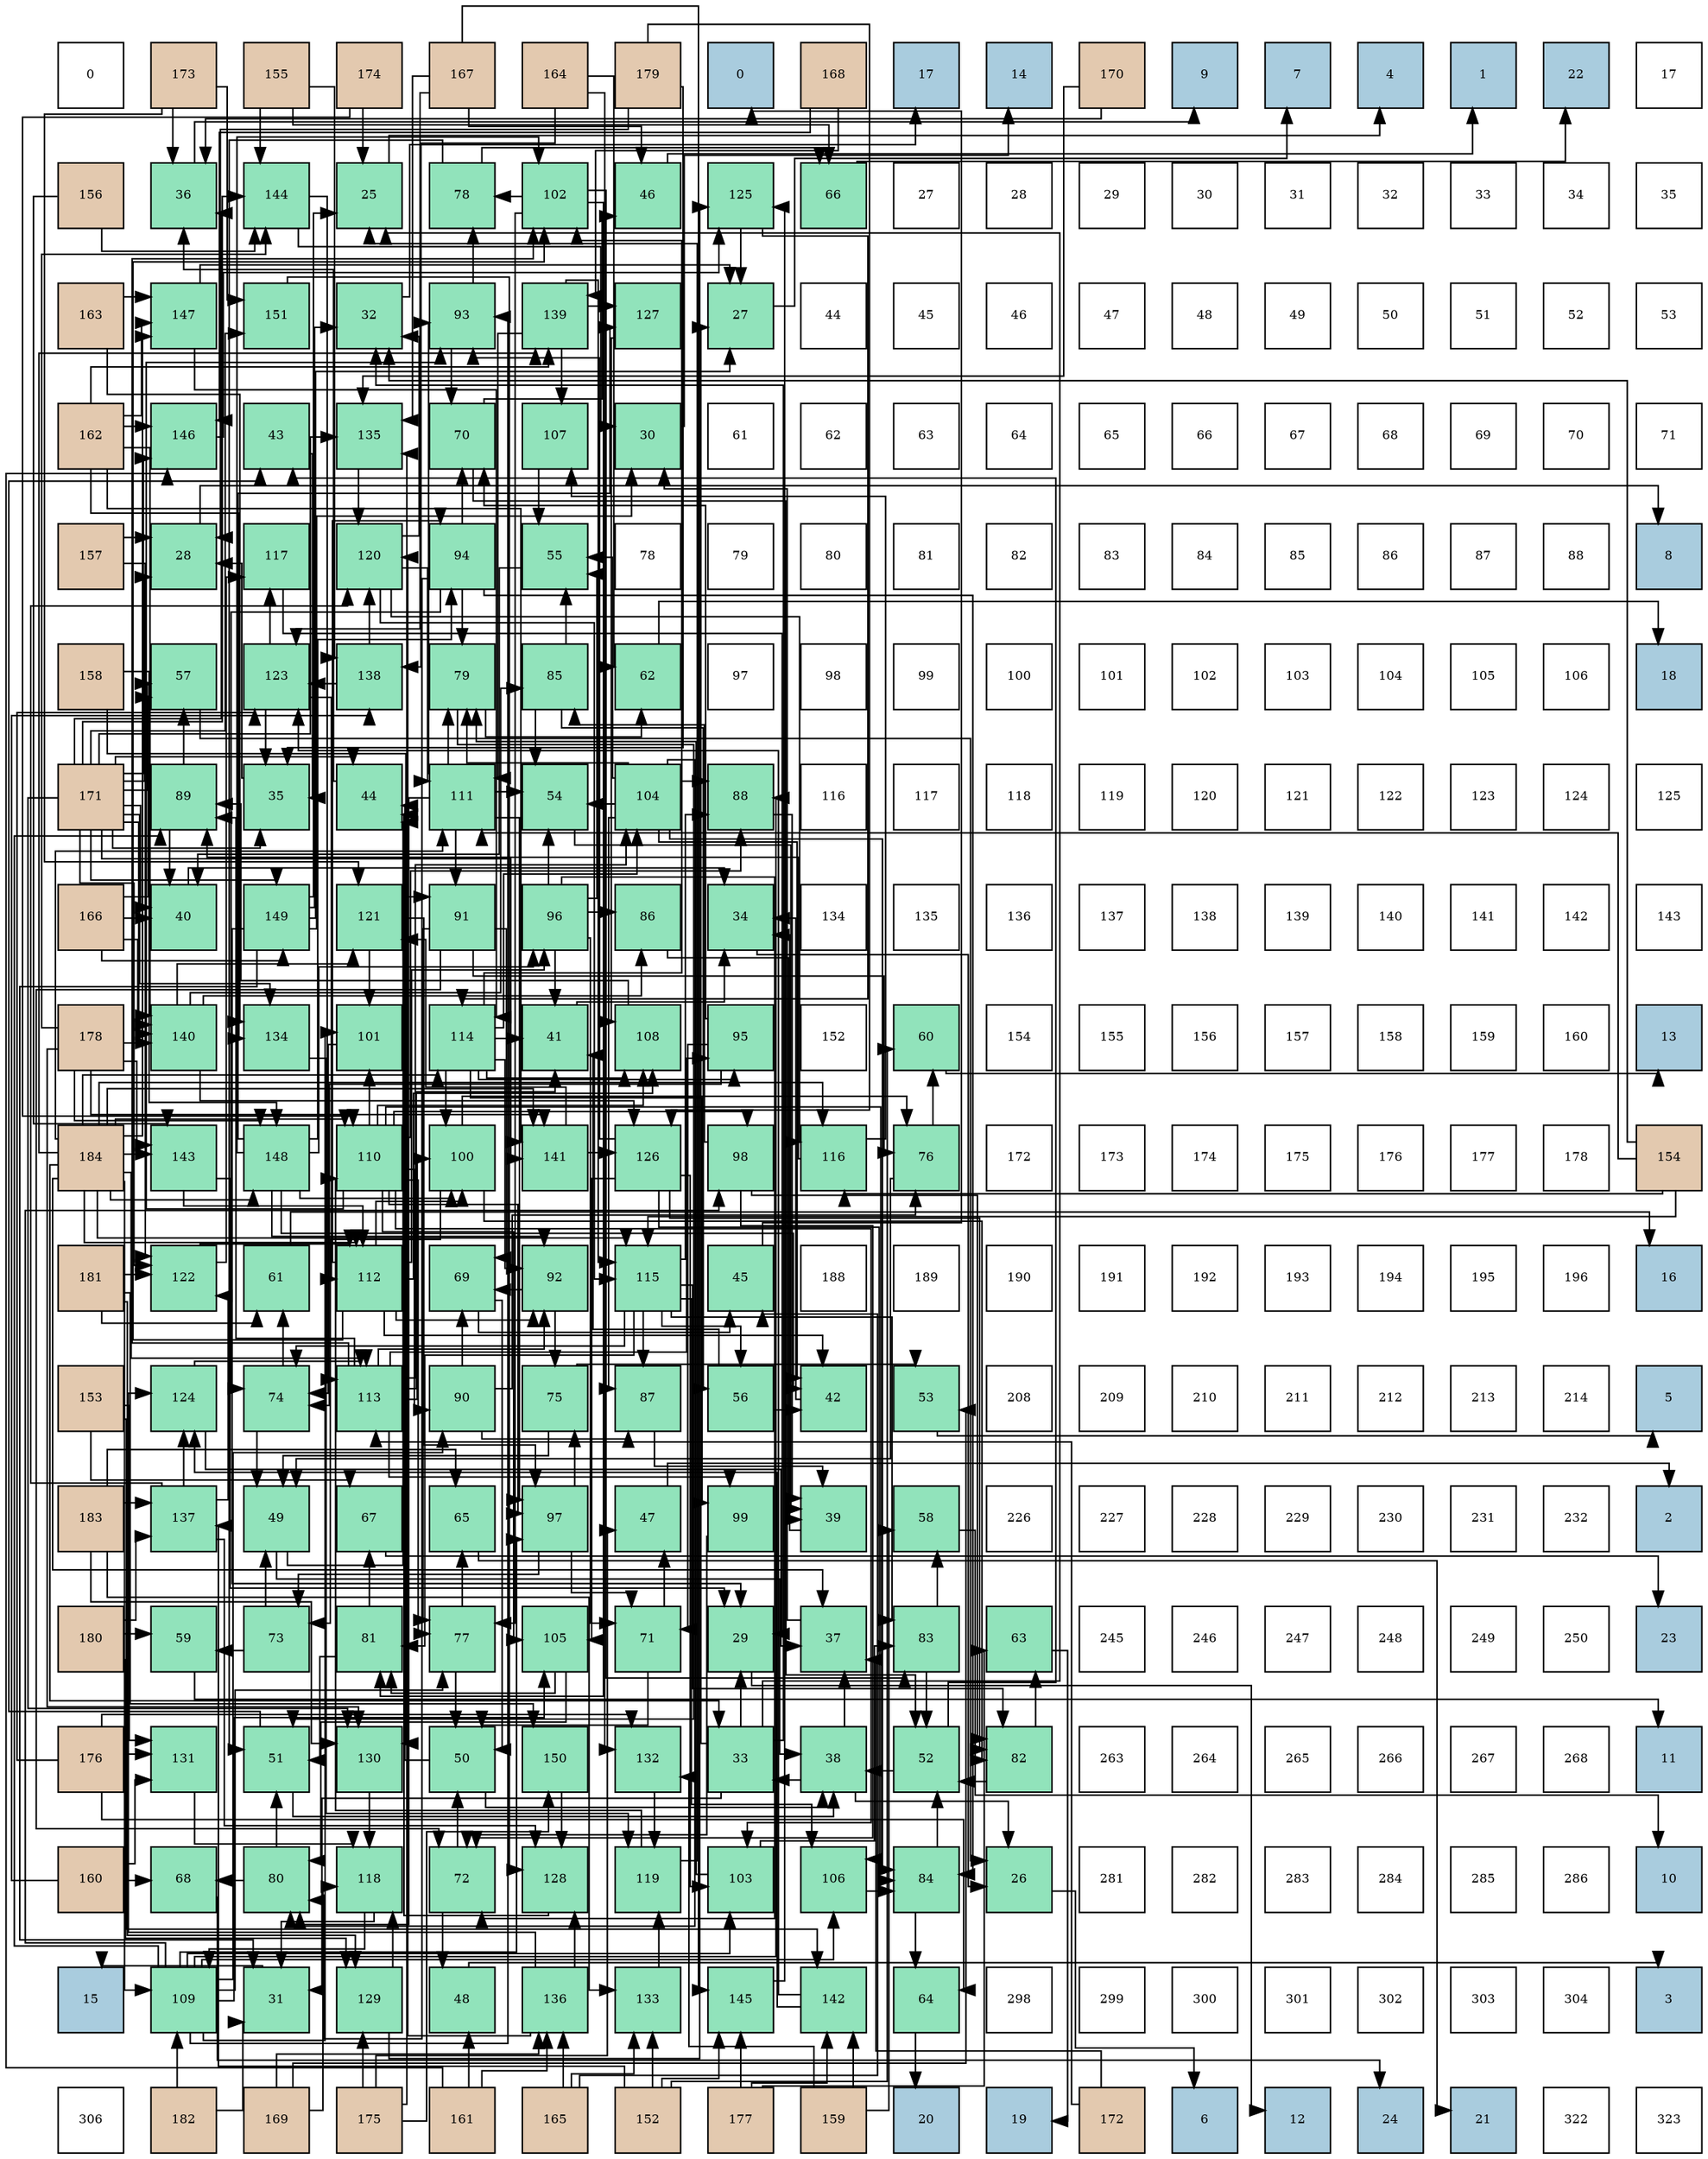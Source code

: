 digraph layout{
 rankdir=TB;
 splines=ortho;
 node [style=filled shape=square fixedsize=true width=0.6];
0[label="0", fontsize=8, fillcolor="#ffffff"];
1[label="173", fontsize=8, fillcolor="#e3c9af"];
2[label="155", fontsize=8, fillcolor="#e3c9af"];
3[label="174", fontsize=8, fillcolor="#e3c9af"];
4[label="167", fontsize=8, fillcolor="#e3c9af"];
5[label="164", fontsize=8, fillcolor="#e3c9af"];
6[label="179", fontsize=8, fillcolor="#e3c9af"];
7[label="0", fontsize=8, fillcolor="#a9ccde"];
8[label="168", fontsize=8, fillcolor="#e3c9af"];
9[label="17", fontsize=8, fillcolor="#a9ccde"];
10[label="14", fontsize=8, fillcolor="#a9ccde"];
11[label="170", fontsize=8, fillcolor="#e3c9af"];
12[label="9", fontsize=8, fillcolor="#a9ccde"];
13[label="7", fontsize=8, fillcolor="#a9ccde"];
14[label="4", fontsize=8, fillcolor="#a9ccde"];
15[label="1", fontsize=8, fillcolor="#a9ccde"];
16[label="22", fontsize=8, fillcolor="#a9ccde"];
17[label="17", fontsize=8, fillcolor="#ffffff"];
18[label="156", fontsize=8, fillcolor="#e3c9af"];
19[label="36", fontsize=8, fillcolor="#91e3bb"];
20[label="144", fontsize=8, fillcolor="#91e3bb"];
21[label="25", fontsize=8, fillcolor="#91e3bb"];
22[label="78", fontsize=8, fillcolor="#91e3bb"];
23[label="102", fontsize=8, fillcolor="#91e3bb"];
24[label="46", fontsize=8, fillcolor="#91e3bb"];
25[label="125", fontsize=8, fillcolor="#91e3bb"];
26[label="66", fontsize=8, fillcolor="#91e3bb"];
27[label="27", fontsize=8, fillcolor="#ffffff"];
28[label="28", fontsize=8, fillcolor="#ffffff"];
29[label="29", fontsize=8, fillcolor="#ffffff"];
30[label="30", fontsize=8, fillcolor="#ffffff"];
31[label="31", fontsize=8, fillcolor="#ffffff"];
32[label="32", fontsize=8, fillcolor="#ffffff"];
33[label="33", fontsize=8, fillcolor="#ffffff"];
34[label="34", fontsize=8, fillcolor="#ffffff"];
35[label="35", fontsize=8, fillcolor="#ffffff"];
36[label="163", fontsize=8, fillcolor="#e3c9af"];
37[label="147", fontsize=8, fillcolor="#91e3bb"];
38[label="151", fontsize=8, fillcolor="#91e3bb"];
39[label="32", fontsize=8, fillcolor="#91e3bb"];
40[label="93", fontsize=8, fillcolor="#91e3bb"];
41[label="139", fontsize=8, fillcolor="#91e3bb"];
42[label="127", fontsize=8, fillcolor="#91e3bb"];
43[label="27", fontsize=8, fillcolor="#91e3bb"];
44[label="44", fontsize=8, fillcolor="#ffffff"];
45[label="45", fontsize=8, fillcolor="#ffffff"];
46[label="46", fontsize=8, fillcolor="#ffffff"];
47[label="47", fontsize=8, fillcolor="#ffffff"];
48[label="48", fontsize=8, fillcolor="#ffffff"];
49[label="49", fontsize=8, fillcolor="#ffffff"];
50[label="50", fontsize=8, fillcolor="#ffffff"];
51[label="51", fontsize=8, fillcolor="#ffffff"];
52[label="52", fontsize=8, fillcolor="#ffffff"];
53[label="53", fontsize=8, fillcolor="#ffffff"];
54[label="162", fontsize=8, fillcolor="#e3c9af"];
55[label="146", fontsize=8, fillcolor="#91e3bb"];
56[label="43", fontsize=8, fillcolor="#91e3bb"];
57[label="135", fontsize=8, fillcolor="#91e3bb"];
58[label="70", fontsize=8, fillcolor="#91e3bb"];
59[label="107", fontsize=8, fillcolor="#91e3bb"];
60[label="30", fontsize=8, fillcolor="#91e3bb"];
61[label="61", fontsize=8, fillcolor="#ffffff"];
62[label="62", fontsize=8, fillcolor="#ffffff"];
63[label="63", fontsize=8, fillcolor="#ffffff"];
64[label="64", fontsize=8, fillcolor="#ffffff"];
65[label="65", fontsize=8, fillcolor="#ffffff"];
66[label="66", fontsize=8, fillcolor="#ffffff"];
67[label="67", fontsize=8, fillcolor="#ffffff"];
68[label="68", fontsize=8, fillcolor="#ffffff"];
69[label="69", fontsize=8, fillcolor="#ffffff"];
70[label="70", fontsize=8, fillcolor="#ffffff"];
71[label="71", fontsize=8, fillcolor="#ffffff"];
72[label="157", fontsize=8, fillcolor="#e3c9af"];
73[label="28", fontsize=8, fillcolor="#91e3bb"];
74[label="117", fontsize=8, fillcolor="#91e3bb"];
75[label="120", fontsize=8, fillcolor="#91e3bb"];
76[label="94", fontsize=8, fillcolor="#91e3bb"];
77[label="55", fontsize=8, fillcolor="#91e3bb"];
78[label="78", fontsize=8, fillcolor="#ffffff"];
79[label="79", fontsize=8, fillcolor="#ffffff"];
80[label="80", fontsize=8, fillcolor="#ffffff"];
81[label="81", fontsize=8, fillcolor="#ffffff"];
82[label="82", fontsize=8, fillcolor="#ffffff"];
83[label="83", fontsize=8, fillcolor="#ffffff"];
84[label="84", fontsize=8, fillcolor="#ffffff"];
85[label="85", fontsize=8, fillcolor="#ffffff"];
86[label="86", fontsize=8, fillcolor="#ffffff"];
87[label="87", fontsize=8, fillcolor="#ffffff"];
88[label="88", fontsize=8, fillcolor="#ffffff"];
89[label="8", fontsize=8, fillcolor="#a9ccde"];
90[label="158", fontsize=8, fillcolor="#e3c9af"];
91[label="57", fontsize=8, fillcolor="#91e3bb"];
92[label="123", fontsize=8, fillcolor="#91e3bb"];
93[label="138", fontsize=8, fillcolor="#91e3bb"];
94[label="79", fontsize=8, fillcolor="#91e3bb"];
95[label="85", fontsize=8, fillcolor="#91e3bb"];
96[label="62", fontsize=8, fillcolor="#91e3bb"];
97[label="97", fontsize=8, fillcolor="#ffffff"];
98[label="98", fontsize=8, fillcolor="#ffffff"];
99[label="99", fontsize=8, fillcolor="#ffffff"];
100[label="100", fontsize=8, fillcolor="#ffffff"];
101[label="101", fontsize=8, fillcolor="#ffffff"];
102[label="102", fontsize=8, fillcolor="#ffffff"];
103[label="103", fontsize=8, fillcolor="#ffffff"];
104[label="104", fontsize=8, fillcolor="#ffffff"];
105[label="105", fontsize=8, fillcolor="#ffffff"];
106[label="106", fontsize=8, fillcolor="#ffffff"];
107[label="18", fontsize=8, fillcolor="#a9ccde"];
108[label="171", fontsize=8, fillcolor="#e3c9af"];
109[label="89", fontsize=8, fillcolor="#91e3bb"];
110[label="35", fontsize=8, fillcolor="#91e3bb"];
111[label="44", fontsize=8, fillcolor="#91e3bb"];
112[label="111", fontsize=8, fillcolor="#91e3bb"];
113[label="54", fontsize=8, fillcolor="#91e3bb"];
114[label="104", fontsize=8, fillcolor="#91e3bb"];
115[label="88", fontsize=8, fillcolor="#91e3bb"];
116[label="116", fontsize=8, fillcolor="#ffffff"];
117[label="117", fontsize=8, fillcolor="#ffffff"];
118[label="118", fontsize=8, fillcolor="#ffffff"];
119[label="119", fontsize=8, fillcolor="#ffffff"];
120[label="120", fontsize=8, fillcolor="#ffffff"];
121[label="121", fontsize=8, fillcolor="#ffffff"];
122[label="122", fontsize=8, fillcolor="#ffffff"];
123[label="123", fontsize=8, fillcolor="#ffffff"];
124[label="124", fontsize=8, fillcolor="#ffffff"];
125[label="125", fontsize=8, fillcolor="#ffffff"];
126[label="166", fontsize=8, fillcolor="#e3c9af"];
127[label="40", fontsize=8, fillcolor="#91e3bb"];
128[label="149", fontsize=8, fillcolor="#91e3bb"];
129[label="121", fontsize=8, fillcolor="#91e3bb"];
130[label="91", fontsize=8, fillcolor="#91e3bb"];
131[label="96", fontsize=8, fillcolor="#91e3bb"];
132[label="86", fontsize=8, fillcolor="#91e3bb"];
133[label="34", fontsize=8, fillcolor="#91e3bb"];
134[label="134", fontsize=8, fillcolor="#ffffff"];
135[label="135", fontsize=8, fillcolor="#ffffff"];
136[label="136", fontsize=8, fillcolor="#ffffff"];
137[label="137", fontsize=8, fillcolor="#ffffff"];
138[label="138", fontsize=8, fillcolor="#ffffff"];
139[label="139", fontsize=8, fillcolor="#ffffff"];
140[label="140", fontsize=8, fillcolor="#ffffff"];
141[label="141", fontsize=8, fillcolor="#ffffff"];
142[label="142", fontsize=8, fillcolor="#ffffff"];
143[label="143", fontsize=8, fillcolor="#ffffff"];
144[label="178", fontsize=8, fillcolor="#e3c9af"];
145[label="140", fontsize=8, fillcolor="#91e3bb"];
146[label="134", fontsize=8, fillcolor="#91e3bb"];
147[label="101", fontsize=8, fillcolor="#91e3bb"];
148[label="114", fontsize=8, fillcolor="#91e3bb"];
149[label="41", fontsize=8, fillcolor="#91e3bb"];
150[label="108", fontsize=8, fillcolor="#91e3bb"];
151[label="95", fontsize=8, fillcolor="#91e3bb"];
152[label="152", fontsize=8, fillcolor="#ffffff"];
153[label="60", fontsize=8, fillcolor="#91e3bb"];
154[label="154", fontsize=8, fillcolor="#ffffff"];
155[label="155", fontsize=8, fillcolor="#ffffff"];
156[label="156", fontsize=8, fillcolor="#ffffff"];
157[label="157", fontsize=8, fillcolor="#ffffff"];
158[label="158", fontsize=8, fillcolor="#ffffff"];
159[label="159", fontsize=8, fillcolor="#ffffff"];
160[label="160", fontsize=8, fillcolor="#ffffff"];
161[label="13", fontsize=8, fillcolor="#a9ccde"];
162[label="184", fontsize=8, fillcolor="#e3c9af"];
163[label="143", fontsize=8, fillcolor="#91e3bb"];
164[label="148", fontsize=8, fillcolor="#91e3bb"];
165[label="110", fontsize=8, fillcolor="#91e3bb"];
166[label="100", fontsize=8, fillcolor="#91e3bb"];
167[label="141", fontsize=8, fillcolor="#91e3bb"];
168[label="126", fontsize=8, fillcolor="#91e3bb"];
169[label="98", fontsize=8, fillcolor="#91e3bb"];
170[label="116", fontsize=8, fillcolor="#91e3bb"];
171[label="76", fontsize=8, fillcolor="#91e3bb"];
172[label="172", fontsize=8, fillcolor="#ffffff"];
173[label="173", fontsize=8, fillcolor="#ffffff"];
174[label="174", fontsize=8, fillcolor="#ffffff"];
175[label="175", fontsize=8, fillcolor="#ffffff"];
176[label="176", fontsize=8, fillcolor="#ffffff"];
177[label="177", fontsize=8, fillcolor="#ffffff"];
178[label="178", fontsize=8, fillcolor="#ffffff"];
179[label="154", fontsize=8, fillcolor="#e3c9af"];
180[label="181", fontsize=8, fillcolor="#e3c9af"];
181[label="122", fontsize=8, fillcolor="#91e3bb"];
182[label="61", fontsize=8, fillcolor="#91e3bb"];
183[label="112", fontsize=8, fillcolor="#91e3bb"];
184[label="69", fontsize=8, fillcolor="#91e3bb"];
185[label="92", fontsize=8, fillcolor="#91e3bb"];
186[label="115", fontsize=8, fillcolor="#91e3bb"];
187[label="45", fontsize=8, fillcolor="#91e3bb"];
188[label="188", fontsize=8, fillcolor="#ffffff"];
189[label="189", fontsize=8, fillcolor="#ffffff"];
190[label="190", fontsize=8, fillcolor="#ffffff"];
191[label="191", fontsize=8, fillcolor="#ffffff"];
192[label="192", fontsize=8, fillcolor="#ffffff"];
193[label="193", fontsize=8, fillcolor="#ffffff"];
194[label="194", fontsize=8, fillcolor="#ffffff"];
195[label="195", fontsize=8, fillcolor="#ffffff"];
196[label="196", fontsize=8, fillcolor="#ffffff"];
197[label="16", fontsize=8, fillcolor="#a9ccde"];
198[label="153", fontsize=8, fillcolor="#e3c9af"];
199[label="124", fontsize=8, fillcolor="#91e3bb"];
200[label="74", fontsize=8, fillcolor="#91e3bb"];
201[label="113", fontsize=8, fillcolor="#91e3bb"];
202[label="90", fontsize=8, fillcolor="#91e3bb"];
203[label="75", fontsize=8, fillcolor="#91e3bb"];
204[label="87", fontsize=8, fillcolor="#91e3bb"];
205[label="56", fontsize=8, fillcolor="#91e3bb"];
206[label="42", fontsize=8, fillcolor="#91e3bb"];
207[label="53", fontsize=8, fillcolor="#91e3bb"];
208[label="208", fontsize=8, fillcolor="#ffffff"];
209[label="209", fontsize=8, fillcolor="#ffffff"];
210[label="210", fontsize=8, fillcolor="#ffffff"];
211[label="211", fontsize=8, fillcolor="#ffffff"];
212[label="212", fontsize=8, fillcolor="#ffffff"];
213[label="213", fontsize=8, fillcolor="#ffffff"];
214[label="214", fontsize=8, fillcolor="#ffffff"];
215[label="5", fontsize=8, fillcolor="#a9ccde"];
216[label="183", fontsize=8, fillcolor="#e3c9af"];
217[label="137", fontsize=8, fillcolor="#91e3bb"];
218[label="49", fontsize=8, fillcolor="#91e3bb"];
219[label="67", fontsize=8, fillcolor="#91e3bb"];
220[label="65", fontsize=8, fillcolor="#91e3bb"];
221[label="97", fontsize=8, fillcolor="#91e3bb"];
222[label="47", fontsize=8, fillcolor="#91e3bb"];
223[label="99", fontsize=8, fillcolor="#91e3bb"];
224[label="39", fontsize=8, fillcolor="#91e3bb"];
225[label="58", fontsize=8, fillcolor="#91e3bb"];
226[label="226", fontsize=8, fillcolor="#ffffff"];
227[label="227", fontsize=8, fillcolor="#ffffff"];
228[label="228", fontsize=8, fillcolor="#ffffff"];
229[label="229", fontsize=8, fillcolor="#ffffff"];
230[label="230", fontsize=8, fillcolor="#ffffff"];
231[label="231", fontsize=8, fillcolor="#ffffff"];
232[label="232", fontsize=8, fillcolor="#ffffff"];
233[label="2", fontsize=8, fillcolor="#a9ccde"];
234[label="180", fontsize=8, fillcolor="#e3c9af"];
235[label="59", fontsize=8, fillcolor="#91e3bb"];
236[label="73", fontsize=8, fillcolor="#91e3bb"];
237[label="81", fontsize=8, fillcolor="#91e3bb"];
238[label="77", fontsize=8, fillcolor="#91e3bb"];
239[label="105", fontsize=8, fillcolor="#91e3bb"];
240[label="71", fontsize=8, fillcolor="#91e3bb"];
241[label="29", fontsize=8, fillcolor="#91e3bb"];
242[label="37", fontsize=8, fillcolor="#91e3bb"];
243[label="83", fontsize=8, fillcolor="#91e3bb"];
244[label="63", fontsize=8, fillcolor="#91e3bb"];
245[label="245", fontsize=8, fillcolor="#ffffff"];
246[label="246", fontsize=8, fillcolor="#ffffff"];
247[label="247", fontsize=8, fillcolor="#ffffff"];
248[label="248", fontsize=8, fillcolor="#ffffff"];
249[label="249", fontsize=8, fillcolor="#ffffff"];
250[label="250", fontsize=8, fillcolor="#ffffff"];
251[label="23", fontsize=8, fillcolor="#a9ccde"];
252[label="176", fontsize=8, fillcolor="#e3c9af"];
253[label="131", fontsize=8, fillcolor="#91e3bb"];
254[label="51", fontsize=8, fillcolor="#91e3bb"];
255[label="130", fontsize=8, fillcolor="#91e3bb"];
256[label="50", fontsize=8, fillcolor="#91e3bb"];
257[label="150", fontsize=8, fillcolor="#91e3bb"];
258[label="132", fontsize=8, fillcolor="#91e3bb"];
259[label="33", fontsize=8, fillcolor="#91e3bb"];
260[label="38", fontsize=8, fillcolor="#91e3bb"];
261[label="52", fontsize=8, fillcolor="#91e3bb"];
262[label="82", fontsize=8, fillcolor="#91e3bb"];
263[label="263", fontsize=8, fillcolor="#ffffff"];
264[label="264", fontsize=8, fillcolor="#ffffff"];
265[label="265", fontsize=8, fillcolor="#ffffff"];
266[label="266", fontsize=8, fillcolor="#ffffff"];
267[label="267", fontsize=8, fillcolor="#ffffff"];
268[label="268", fontsize=8, fillcolor="#ffffff"];
269[label="11", fontsize=8, fillcolor="#a9ccde"];
270[label="160", fontsize=8, fillcolor="#e3c9af"];
271[label="68", fontsize=8, fillcolor="#91e3bb"];
272[label="80", fontsize=8, fillcolor="#91e3bb"];
273[label="118", fontsize=8, fillcolor="#91e3bb"];
274[label="72", fontsize=8, fillcolor="#91e3bb"];
275[label="128", fontsize=8, fillcolor="#91e3bb"];
276[label="119", fontsize=8, fillcolor="#91e3bb"];
277[label="103", fontsize=8, fillcolor="#91e3bb"];
278[label="106", fontsize=8, fillcolor="#91e3bb"];
279[label="84", fontsize=8, fillcolor="#91e3bb"];
280[label="26", fontsize=8, fillcolor="#91e3bb"];
281[label="281", fontsize=8, fillcolor="#ffffff"];
282[label="282", fontsize=8, fillcolor="#ffffff"];
283[label="283", fontsize=8, fillcolor="#ffffff"];
284[label="284", fontsize=8, fillcolor="#ffffff"];
285[label="285", fontsize=8, fillcolor="#ffffff"];
286[label="286", fontsize=8, fillcolor="#ffffff"];
287[label="10", fontsize=8, fillcolor="#a9ccde"];
288[label="15", fontsize=8, fillcolor="#a9ccde"];
289[label="109", fontsize=8, fillcolor="#91e3bb"];
290[label="31", fontsize=8, fillcolor="#91e3bb"];
291[label="129", fontsize=8, fillcolor="#91e3bb"];
292[label="48", fontsize=8, fillcolor="#91e3bb"];
293[label="136", fontsize=8, fillcolor="#91e3bb"];
294[label="133", fontsize=8, fillcolor="#91e3bb"];
295[label="145", fontsize=8, fillcolor="#91e3bb"];
296[label="142", fontsize=8, fillcolor="#91e3bb"];
297[label="64", fontsize=8, fillcolor="#91e3bb"];
298[label="298", fontsize=8, fillcolor="#ffffff"];
299[label="299", fontsize=8, fillcolor="#ffffff"];
300[label="300", fontsize=8, fillcolor="#ffffff"];
301[label="301", fontsize=8, fillcolor="#ffffff"];
302[label="302", fontsize=8, fillcolor="#ffffff"];
303[label="303", fontsize=8, fillcolor="#ffffff"];
304[label="304", fontsize=8, fillcolor="#ffffff"];
305[label="3", fontsize=8, fillcolor="#a9ccde"];
306[label="306", fontsize=8, fillcolor="#ffffff"];
307[label="182", fontsize=8, fillcolor="#e3c9af"];
308[label="169", fontsize=8, fillcolor="#e3c9af"];
309[label="175", fontsize=8, fillcolor="#e3c9af"];
310[label="161", fontsize=8, fillcolor="#e3c9af"];
311[label="165", fontsize=8, fillcolor="#e3c9af"];
312[label="152", fontsize=8, fillcolor="#e3c9af"];
313[label="177", fontsize=8, fillcolor="#e3c9af"];
314[label="159", fontsize=8, fillcolor="#e3c9af"];
315[label="20", fontsize=8, fillcolor="#a9ccde"];
316[label="19", fontsize=8, fillcolor="#a9ccde"];
317[label="172", fontsize=8, fillcolor="#e3c9af"];
318[label="6", fontsize=8, fillcolor="#a9ccde"];
319[label="12", fontsize=8, fillcolor="#a9ccde"];
320[label="24", fontsize=8, fillcolor="#a9ccde"];
321[label="21", fontsize=8, fillcolor="#a9ccde"];
322[label="322", fontsize=8, fillcolor="#ffffff"];
323[label="323", fontsize=8, fillcolor="#ffffff"];
edge [constraint=false, style=vis];21 -> 14;
280 -> 318;
43 -> 13;
73 -> 89;
241 -> 319;
60 -> 10;
290 -> 288;
39 -> 9;
259 -> 21;
259 -> 43;
259 -> 241;
259 -> 290;
259 -> 39;
133 -> 280;
110 -> 73;
19 -> 12;
242 -> 60;
260 -> 280;
260 -> 259;
260 -> 242;
224 -> 133;
127 -> 133;
149 -> 133;
206 -> 133;
56 -> 110;
111 -> 19;
187 -> 7;
24 -> 15;
222 -> 233;
292 -> 305;
218 -> 260;
218 -> 111;
256 -> 260;
256 -> 111;
254 -> 260;
254 -> 56;
261 -> 260;
261 -> 56;
207 -> 215;
113 -> 224;
77 -> 127;
205 -> 149;
205 -> 206;
91 -> 280;
225 -> 287;
235 -> 269;
153 -> 161;
182 -> 197;
96 -> 107;
244 -> 316;
297 -> 315;
220 -> 321;
26 -> 16;
219 -> 251;
271 -> 320;
184 -> 187;
184 -> 256;
58 -> 24;
58 -> 261;
240 -> 222;
240 -> 256;
274 -> 292;
274 -> 256;
236 -> 218;
236 -> 235;
200 -> 218;
200 -> 182;
203 -> 218;
203 -> 207;
171 -> 218;
171 -> 153;
238 -> 256;
238 -> 220;
22 -> 254;
22 -> 26;
94 -> 254;
94 -> 96;
272 -> 254;
272 -> 271;
237 -> 254;
237 -> 219;
262 -> 261;
262 -> 244;
243 -> 261;
243 -> 225;
279 -> 261;
279 -> 297;
95 -> 113;
95 -> 77;
95 -> 205;
132 -> 224;
204 -> 224;
115 -> 224;
109 -> 127;
109 -> 91;
202 -> 184;
202 -> 171;
202 -> 204;
130 -> 184;
130 -> 274;
130 -> 171;
130 -> 238;
185 -> 184;
185 -> 203;
40 -> 58;
40 -> 22;
76 -> 58;
76 -> 200;
76 -> 94;
76 -> 272;
76 -> 279;
151 -> 58;
151 -> 240;
151 -> 200;
131 -> 149;
131 -> 113;
131 -> 77;
131 -> 240;
131 -> 274;
131 -> 132;
221 -> 240;
221 -> 236;
221 -> 203;
169 -> 274;
169 -> 262;
169 -> 95;
223 -> 274;
166 -> 236;
166 -> 171;
166 -> 262;
147 -> 200;
23 -> 238;
23 -> 22;
23 -> 237;
23 -> 243;
277 -> 94;
277 -> 243;
114 -> 206;
114 -> 113;
114 -> 77;
114 -> 94;
114 -> 272;
114 -> 279;
114 -> 204;
114 -> 115;
239 -> 272;
239 -> 237;
278 -> 279;
59 -> 77;
150 -> 109;
289 -> 238;
289 -> 115;
289 -> 109;
289 -> 202;
289 -> 40;
289 -> 221;
289 -> 169;
289 -> 147;
289 -> 277;
289 -> 239;
289 -> 278;
165 -> 238;
165 -> 115;
165 -> 202;
165 -> 40;
165 -> 221;
165 -> 169;
165 -> 147;
165 -> 277;
165 -> 239;
165 -> 278;
165 -> 150;
112 -> 113;
112 -> 94;
112 -> 272;
112 -> 130;
112 -> 40;
112 -> 221;
183 -> 206;
183 -> 185;
183 -> 76;
183 -> 131;
183 -> 166;
183 -> 23;
183 -> 150;
201 -> 149;
201 -> 109;
201 -> 185;
201 -> 151;
201 -> 223;
201 -> 166;
201 -> 23;
201 -> 114;
148 -> 149;
148 -> 185;
148 -> 151;
148 -> 223;
148 -> 166;
148 -> 23;
148 -> 114;
148 -> 150;
186 -> 205;
186 -> 200;
186 -> 237;
186 -> 262;
186 -> 243;
186 -> 204;
186 -> 115;
186 -> 278;
170 -> 109;
170 -> 59;
74 -> 241;
273 -> 290;
273 -> 289;
276 -> 21;
276 -> 165;
75 -> 39;
75 -> 112;
75 -> 186;
75 -> 170;
129 -> 130;
129 -> 221;
129 -> 147;
181 -> 183;
181 -> 74;
92 -> 110;
92 -> 183;
92 -> 74;
199 -> 242;
199 -> 201;
25 -> 43;
25 -> 148;
168 -> 262;
168 -> 279;
168 -> 40;
168 -> 277;
168 -> 239;
42 -> 150;
275 -> 111;
291 -> 273;
291 -> 25;
255 -> 273;
253 -> 273;
258 -> 276;
294 -> 276;
146 -> 276;
57 -> 75;
293 -> 75;
293 -> 199;
293 -> 275;
217 -> 75;
217 -> 181;
217 -> 199;
217 -> 275;
93 -> 75;
93 -> 92;
41 -> 59;
41 -> 112;
41 -> 186;
41 -> 42;
145 -> 95;
145 -> 132;
145 -> 129;
145 -> 168;
167 -> 129;
167 -> 168;
296 -> 92;
296 -> 199;
163 -> 241;
163 -> 183;
20 -> 60;
20 -> 201;
295 -> 25;
55 -> 25;
37 -> 43;
37 -> 148;
164 -> 206;
164 -> 185;
164 -> 76;
164 -> 131;
164 -> 166;
164 -> 23;
164 -> 42;
128 -> 21;
128 -> 43;
128 -> 241;
128 -> 60;
128 -> 290;
128 -> 39;
257 -> 275;
38 -> 275;
312 -> 153;
312 -> 294;
312 -> 217;
312 -> 295;
198 -> 219;
198 -> 253;
198 -> 296;
179 -> 39;
179 -> 112;
179 -> 186;
179 -> 170;
2 -> 26;
2 -> 93;
2 -> 20;
18 -> 163;
18 -> 20;
72 -> 73;
72 -> 181;
90 -> 255;
90 -> 164;
314 -> 225;
314 -> 258;
314 -> 296;
270 -> 271;
270 -> 253;
270 -> 93;
310 -> 292;
310 -> 293;
310 -> 55;
54 -> 146;
54 -> 41;
54 -> 145;
54 -> 167;
54 -> 55;
54 -> 37;
36 -> 146;
36 -> 37;
5 -> 96;
5 -> 258;
5 -> 93;
311 -> 187;
311 -> 294;
311 -> 293;
126 -> 127;
126 -> 91;
126 -> 145;
126 -> 128;
4 -> 24;
4 -> 92;
4 -> 57;
4 -> 295;
8 -> 41;
8 -> 55;
308 -> 207;
308 -> 273;
308 -> 293;
11 -> 19;
11 -> 57;
108 -> 73;
108 -> 110;
108 -> 19;
108 -> 127;
108 -> 111;
108 -> 91;
108 -> 181;
108 -> 255;
108 -> 146;
108 -> 57;
108 -> 145;
108 -> 167;
108 -> 20;
108 -> 55;
108 -> 128;
108 -> 38;
317 -> 242;
317 -> 201;
1 -> 19;
1 -> 129;
1 -> 38;
3 -> 21;
3 -> 165;
309 -> 222;
309 -> 291;
309 -> 57;
309 -> 257;
252 -> 297;
252 -> 92;
252 -> 253;
252 -> 258;
313 -> 244;
313 -> 296;
313 -> 295;
144 -> 255;
144 -> 145;
144 -> 167;
144 -> 163;
144 -> 20;
144 -> 164;
6 -> 73;
6 -> 110;
6 -> 168;
234 -> 235;
234 -> 291;
234 -> 217;
180 -> 182;
180 -> 181;
180 -> 291;
180 -> 257;
307 -> 290;
307 -> 289;
216 -> 220;
216 -> 255;
216 -> 294;
216 -> 217;
162 -> 259;
162 -> 242;
162 -> 289;
162 -> 165;
162 -> 112;
162 -> 183;
162 -> 201;
162 -> 148;
162 -> 186;
162 -> 170;
162 -> 41;
162 -> 167;
162 -> 163;
162 -> 37;
162 -> 164;
edge [constraint=true, style=invis];
0 -> 18 -> 36 -> 54 -> 72 -> 90 -> 108 -> 126 -> 144 -> 162 -> 180 -> 198 -> 216 -> 234 -> 252 -> 270 -> 288 -> 306;
1 -> 19 -> 37 -> 55 -> 73 -> 91 -> 109 -> 127 -> 145 -> 163 -> 181 -> 199 -> 217 -> 235 -> 253 -> 271 -> 289 -> 307;
2 -> 20 -> 38 -> 56 -> 74 -> 92 -> 110 -> 128 -> 146 -> 164 -> 182 -> 200 -> 218 -> 236 -> 254 -> 272 -> 290 -> 308;
3 -> 21 -> 39 -> 57 -> 75 -> 93 -> 111 -> 129 -> 147 -> 165 -> 183 -> 201 -> 219 -> 237 -> 255 -> 273 -> 291 -> 309;
4 -> 22 -> 40 -> 58 -> 76 -> 94 -> 112 -> 130 -> 148 -> 166 -> 184 -> 202 -> 220 -> 238 -> 256 -> 274 -> 292 -> 310;
5 -> 23 -> 41 -> 59 -> 77 -> 95 -> 113 -> 131 -> 149 -> 167 -> 185 -> 203 -> 221 -> 239 -> 257 -> 275 -> 293 -> 311;
6 -> 24 -> 42 -> 60 -> 78 -> 96 -> 114 -> 132 -> 150 -> 168 -> 186 -> 204 -> 222 -> 240 -> 258 -> 276 -> 294 -> 312;
7 -> 25 -> 43 -> 61 -> 79 -> 97 -> 115 -> 133 -> 151 -> 169 -> 187 -> 205 -> 223 -> 241 -> 259 -> 277 -> 295 -> 313;
8 -> 26 -> 44 -> 62 -> 80 -> 98 -> 116 -> 134 -> 152 -> 170 -> 188 -> 206 -> 224 -> 242 -> 260 -> 278 -> 296 -> 314;
9 -> 27 -> 45 -> 63 -> 81 -> 99 -> 117 -> 135 -> 153 -> 171 -> 189 -> 207 -> 225 -> 243 -> 261 -> 279 -> 297 -> 315;
10 -> 28 -> 46 -> 64 -> 82 -> 100 -> 118 -> 136 -> 154 -> 172 -> 190 -> 208 -> 226 -> 244 -> 262 -> 280 -> 298 -> 316;
11 -> 29 -> 47 -> 65 -> 83 -> 101 -> 119 -> 137 -> 155 -> 173 -> 191 -> 209 -> 227 -> 245 -> 263 -> 281 -> 299 -> 317;
12 -> 30 -> 48 -> 66 -> 84 -> 102 -> 120 -> 138 -> 156 -> 174 -> 192 -> 210 -> 228 -> 246 -> 264 -> 282 -> 300 -> 318;
13 -> 31 -> 49 -> 67 -> 85 -> 103 -> 121 -> 139 -> 157 -> 175 -> 193 -> 211 -> 229 -> 247 -> 265 -> 283 -> 301 -> 319;
14 -> 32 -> 50 -> 68 -> 86 -> 104 -> 122 -> 140 -> 158 -> 176 -> 194 -> 212 -> 230 -> 248 -> 266 -> 284 -> 302 -> 320;
15 -> 33 -> 51 -> 69 -> 87 -> 105 -> 123 -> 141 -> 159 -> 177 -> 195 -> 213 -> 231 -> 249 -> 267 -> 285 -> 303 -> 321;
16 -> 34 -> 52 -> 70 -> 88 -> 106 -> 124 -> 142 -> 160 -> 178 -> 196 -> 214 -> 232 -> 250 -> 268 -> 286 -> 304 -> 322;
17 -> 35 -> 53 -> 71 -> 89 -> 107 -> 125 -> 143 -> 161 -> 179 -> 197 -> 215 -> 233 -> 251 -> 269 -> 287 -> 305 -> 323;
rank = same {0 -> 1 -> 2 -> 3 -> 4 -> 5 -> 6 -> 7 -> 8 -> 9 -> 10 -> 11 -> 12 -> 13 -> 14 -> 15 -> 16 -> 17};
rank = same {18 -> 19 -> 20 -> 21 -> 22 -> 23 -> 24 -> 25 -> 26 -> 27 -> 28 -> 29 -> 30 -> 31 -> 32 -> 33 -> 34 -> 35};
rank = same {36 -> 37 -> 38 -> 39 -> 40 -> 41 -> 42 -> 43 -> 44 -> 45 -> 46 -> 47 -> 48 -> 49 -> 50 -> 51 -> 52 -> 53};
rank = same {54 -> 55 -> 56 -> 57 -> 58 -> 59 -> 60 -> 61 -> 62 -> 63 -> 64 -> 65 -> 66 -> 67 -> 68 -> 69 -> 70 -> 71};
rank = same {72 -> 73 -> 74 -> 75 -> 76 -> 77 -> 78 -> 79 -> 80 -> 81 -> 82 -> 83 -> 84 -> 85 -> 86 -> 87 -> 88 -> 89};
rank = same {90 -> 91 -> 92 -> 93 -> 94 -> 95 -> 96 -> 97 -> 98 -> 99 -> 100 -> 101 -> 102 -> 103 -> 104 -> 105 -> 106 -> 107};
rank = same {108 -> 109 -> 110 -> 111 -> 112 -> 113 -> 114 -> 115 -> 116 -> 117 -> 118 -> 119 -> 120 -> 121 -> 122 -> 123 -> 124 -> 125};
rank = same {126 -> 127 -> 128 -> 129 -> 130 -> 131 -> 132 -> 133 -> 134 -> 135 -> 136 -> 137 -> 138 -> 139 -> 140 -> 141 -> 142 -> 143};
rank = same {144 -> 145 -> 146 -> 147 -> 148 -> 149 -> 150 -> 151 -> 152 -> 153 -> 154 -> 155 -> 156 -> 157 -> 158 -> 159 -> 160 -> 161};
rank = same {162 -> 163 -> 164 -> 165 -> 166 -> 167 -> 168 -> 169 -> 170 -> 171 -> 172 -> 173 -> 174 -> 175 -> 176 -> 177 -> 178 -> 179};
rank = same {180 -> 181 -> 182 -> 183 -> 184 -> 185 -> 186 -> 187 -> 188 -> 189 -> 190 -> 191 -> 192 -> 193 -> 194 -> 195 -> 196 -> 197};
rank = same {198 -> 199 -> 200 -> 201 -> 202 -> 203 -> 204 -> 205 -> 206 -> 207 -> 208 -> 209 -> 210 -> 211 -> 212 -> 213 -> 214 -> 215};
rank = same {216 -> 217 -> 218 -> 219 -> 220 -> 221 -> 222 -> 223 -> 224 -> 225 -> 226 -> 227 -> 228 -> 229 -> 230 -> 231 -> 232 -> 233};
rank = same {234 -> 235 -> 236 -> 237 -> 238 -> 239 -> 240 -> 241 -> 242 -> 243 -> 244 -> 245 -> 246 -> 247 -> 248 -> 249 -> 250 -> 251};
rank = same {252 -> 253 -> 254 -> 255 -> 256 -> 257 -> 258 -> 259 -> 260 -> 261 -> 262 -> 263 -> 264 -> 265 -> 266 -> 267 -> 268 -> 269};
rank = same {270 -> 271 -> 272 -> 273 -> 274 -> 275 -> 276 -> 277 -> 278 -> 279 -> 280 -> 281 -> 282 -> 283 -> 284 -> 285 -> 286 -> 287};
rank = same {288 -> 289 -> 290 -> 291 -> 292 -> 293 -> 294 -> 295 -> 296 -> 297 -> 298 -> 299 -> 300 -> 301 -> 302 -> 303 -> 304 -> 305};
rank = same {306 -> 307 -> 308 -> 309 -> 310 -> 311 -> 312 -> 313 -> 314 -> 315 -> 316 -> 317 -> 318 -> 319 -> 320 -> 321 -> 322 -> 323};
}